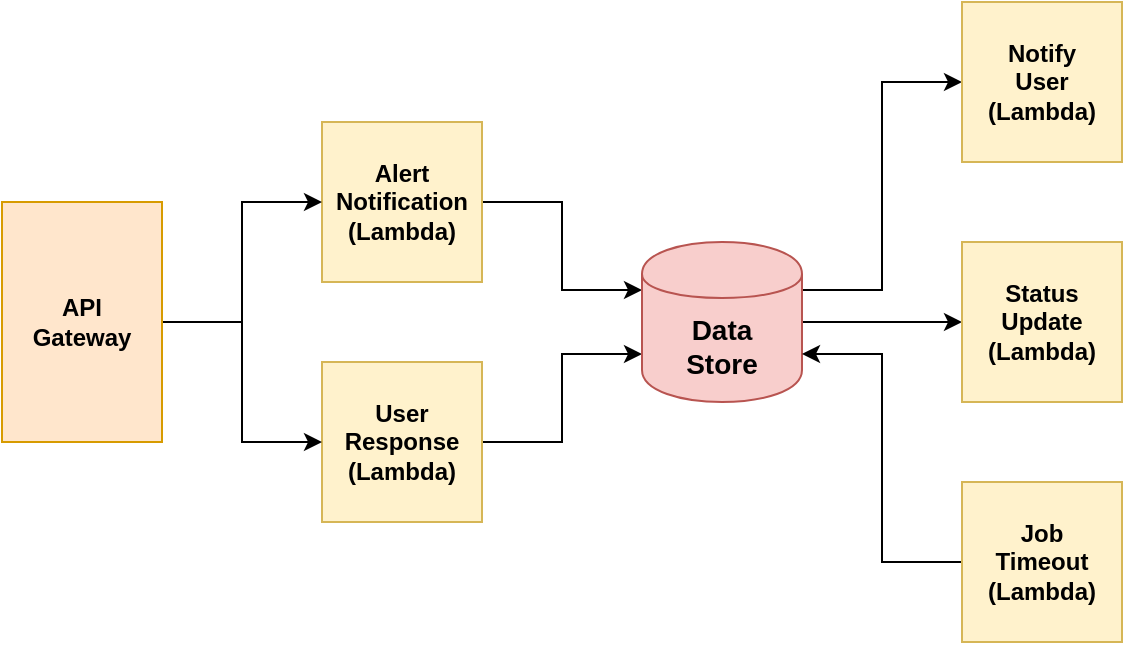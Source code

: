 <mxfile version="12.1.3" type="device" pages="1"><diagram id="lVNuTSO0h6tkPmrTnnza" name="Page-1"><mxGraphModel dx="840" dy="697" grid="1" gridSize="10" guides="1" tooltips="1" connect="1" arrows="1" fold="1" page="1" pageScale="1" pageWidth="850" pageHeight="1100" math="0" shadow="0"><root><mxCell id="0"/><mxCell id="1" parent="0"/><mxCell id="XjDLLhO8p2b_KuAGFBRZ-9" style="edgeStyle=orthogonalEdgeStyle;rounded=0;orthogonalLoop=1;jettySize=auto;html=1;exitX=1;exitY=0.5;exitDx=0;exitDy=0;entryX=0;entryY=0.3;entryDx=0;entryDy=0;" edge="1" parent="1" source="4D2oloACwnhCHtlaFUdp-2" target="4D2oloACwnhCHtlaFUdp-7"><mxGeometry relative="1" as="geometry"/></mxCell><mxCell id="4D2oloACwnhCHtlaFUdp-2" value="Alert&lt;br&gt;Notification&lt;br&gt;(Lambda)" style="whiteSpace=wrap;html=1;aspect=fixed;fillColor=#fff2cc;strokeColor=#d6b656;fontStyle=1" parent="1" vertex="1"><mxGeometry x="200" y="120" width="80" height="80" as="geometry"/></mxCell><mxCell id="XjDLLhO8p2b_KuAGFBRZ-13" style="edgeStyle=orthogonalEdgeStyle;rounded=0;orthogonalLoop=1;jettySize=auto;html=1;exitX=1;exitY=0.5;exitDx=0;exitDy=0;entryX=0;entryY=0.7;entryDx=0;entryDy=0;startArrow=none;startFill=0;" edge="1" parent="1" source="4D2oloACwnhCHtlaFUdp-3" target="4D2oloACwnhCHtlaFUdp-7"><mxGeometry relative="1" as="geometry"/></mxCell><mxCell id="4D2oloACwnhCHtlaFUdp-3" value="User&lt;br&gt;Response&lt;br&gt;(Lambda)" style="whiteSpace=wrap;html=1;aspect=fixed;fillColor=#fff2cc;strokeColor=#d6b656;fontStyle=1" parent="1" vertex="1"><mxGeometry x="200" y="240" width="80" height="80" as="geometry"/></mxCell><mxCell id="XjDLLhO8p2b_KuAGFBRZ-11" style="edgeStyle=orthogonalEdgeStyle;rounded=0;orthogonalLoop=1;jettySize=auto;html=1;exitX=1;exitY=0.3;exitDx=0;exitDy=0;entryX=0;entryY=0.5;entryDx=0;entryDy=0;startArrow=none;startFill=0;" edge="1" parent="1" source="4D2oloACwnhCHtlaFUdp-7" target="4D2oloACwnhCHtlaFUdp-16"><mxGeometry relative="1" as="geometry"/></mxCell><mxCell id="XjDLLhO8p2b_KuAGFBRZ-16" style="edgeStyle=orthogonalEdgeStyle;rounded=0;orthogonalLoop=1;jettySize=auto;html=1;exitX=1;exitY=0.5;exitDx=0;exitDy=0;entryX=0;entryY=0.5;entryDx=0;entryDy=0;startArrow=none;startFill=0;" edge="1" parent="1" source="4D2oloACwnhCHtlaFUdp-7" target="XjDLLhO8p2b_KuAGFBRZ-15"><mxGeometry relative="1" as="geometry"/></mxCell><mxCell id="4D2oloACwnhCHtlaFUdp-7" value="Data&lt;br&gt;Store" style="shape=cylinder;whiteSpace=wrap;html=1;boundedLbl=1;backgroundOutline=1;fontSize=14;fontStyle=1;fillColor=#f8cecc;strokeColor=#b85450;" parent="1" vertex="1"><mxGeometry x="360" y="180" width="80" height="80" as="geometry"/></mxCell><mxCell id="4D2oloACwnhCHtlaFUdp-16" value="Notify&lt;br&gt;User&lt;br&gt;(Lambda)" style="whiteSpace=wrap;html=1;aspect=fixed;fillColor=#fff2cc;strokeColor=#d6b656;fontStyle=1" parent="1" vertex="1"><mxGeometry x="520" y="60" width="80" height="80" as="geometry"/></mxCell><mxCell id="XjDLLhO8p2b_KuAGFBRZ-12" style="edgeStyle=orthogonalEdgeStyle;rounded=0;orthogonalLoop=1;jettySize=auto;html=1;exitX=0;exitY=0.5;exitDx=0;exitDy=0;entryX=1;entryY=0.7;entryDx=0;entryDy=0;startArrow=none;startFill=0;" edge="1" parent="1" source="XjDLLhO8p2b_KuAGFBRZ-3" target="4D2oloACwnhCHtlaFUdp-7"><mxGeometry relative="1" as="geometry"/></mxCell><mxCell id="XjDLLhO8p2b_KuAGFBRZ-3" value="Job&lt;br&gt;Timeout&lt;br&gt;(Lambda)" style="whiteSpace=wrap;html=1;aspect=fixed;fillColor=#fff2cc;strokeColor=#d6b656;fontStyle=1" vertex="1" parent="1"><mxGeometry x="520" y="300" width="80" height="80" as="geometry"/></mxCell><mxCell id="XjDLLhO8p2b_KuAGFBRZ-7" style="edgeStyle=orthogonalEdgeStyle;rounded=0;orthogonalLoop=1;jettySize=auto;html=1;exitX=1;exitY=0.5;exitDx=0;exitDy=0;entryX=0;entryY=0.5;entryDx=0;entryDy=0;" edge="1" parent="1" source="XjDLLhO8p2b_KuAGFBRZ-6" target="4D2oloACwnhCHtlaFUdp-2"><mxGeometry relative="1" as="geometry"/></mxCell><mxCell id="XjDLLhO8p2b_KuAGFBRZ-8" style="edgeStyle=orthogonalEdgeStyle;rounded=0;orthogonalLoop=1;jettySize=auto;html=1;exitX=1;exitY=0.5;exitDx=0;exitDy=0;entryX=0;entryY=0.5;entryDx=0;entryDy=0;" edge="1" parent="1" source="XjDLLhO8p2b_KuAGFBRZ-6" target="4D2oloACwnhCHtlaFUdp-3"><mxGeometry relative="1" as="geometry"/></mxCell><mxCell id="XjDLLhO8p2b_KuAGFBRZ-6" value="API&lt;br&gt;Gateway" style="rounded=0;whiteSpace=wrap;html=1;fontStyle=1;fillColor=#ffe6cc;strokeColor=#d79b00;" vertex="1" parent="1"><mxGeometry x="40" y="160" width="80" height="120" as="geometry"/></mxCell><mxCell id="XjDLLhO8p2b_KuAGFBRZ-15" value="Status&lt;br&gt;Update&lt;br&gt;(Lambda)" style="whiteSpace=wrap;html=1;aspect=fixed;fillColor=#fff2cc;strokeColor=#d6b656;fontStyle=1" vertex="1" parent="1"><mxGeometry x="520" y="180" width="80" height="80" as="geometry"/></mxCell></root></mxGraphModel></diagram></mxfile>